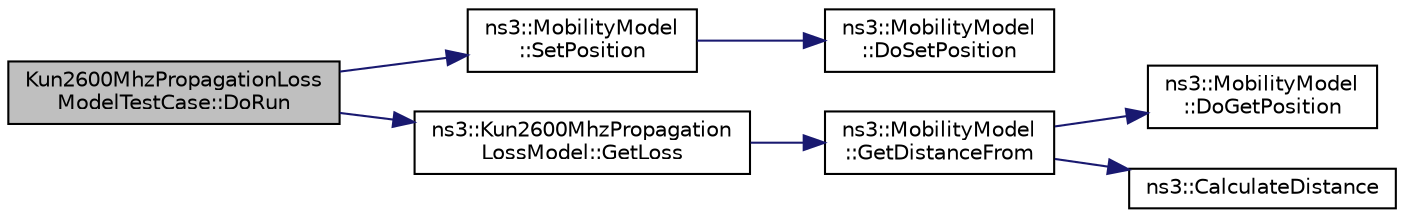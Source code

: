 digraph "Kun2600MhzPropagationLossModelTestCase::DoRun"
{
  edge [fontname="Helvetica",fontsize="10",labelfontname="Helvetica",labelfontsize="10"];
  node [fontname="Helvetica",fontsize="10",shape=record];
  rankdir="LR";
  Node1 [label="Kun2600MhzPropagationLoss\lModelTestCase::DoRun",height=0.2,width=0.4,color="black", fillcolor="grey75", style="filled", fontcolor="black"];
  Node1 -> Node2 [color="midnightblue",fontsize="10",style="solid"];
  Node2 [label="ns3::MobilityModel\l::SetPosition",height=0.2,width=0.4,color="black", fillcolor="white", style="filled",URL="$d4/dc5/classns3_1_1MobilityModel.html#ac584b3d5a309709d2f13ed6ada1e7640"];
  Node2 -> Node3 [color="midnightblue",fontsize="10",style="solid"];
  Node3 [label="ns3::MobilityModel\l::DoSetPosition",height=0.2,width=0.4,color="black", fillcolor="white", style="filled",URL="$d4/dc5/classns3_1_1MobilityModel.html#aa2f52cd86754da71ac649413c049785e"];
  Node1 -> Node4 [color="midnightblue",fontsize="10",style="solid"];
  Node4 [label="ns3::Kun2600MhzPropagation\lLossModel::GetLoss",height=0.2,width=0.4,color="black", fillcolor="white", style="filled",URL="$db/d8c/classns3_1_1Kun2600MhzPropagationLossModel.html#a6ca564e4f91bd979af59431ae2a9e0d8"];
  Node4 -> Node5 [color="midnightblue",fontsize="10",style="solid"];
  Node5 [label="ns3::MobilityModel\l::GetDistanceFrom",height=0.2,width=0.4,color="black", fillcolor="white", style="filled",URL="$d4/dc5/classns3_1_1MobilityModel.html#afa16c20b3c5fd135be075000f0272f31"];
  Node5 -> Node6 [color="midnightblue",fontsize="10",style="solid"];
  Node6 [label="ns3::MobilityModel\l::DoGetPosition",height=0.2,width=0.4,color="black", fillcolor="white", style="filled",URL="$d4/dc5/classns3_1_1MobilityModel.html#a518f70bd8cb78d0031f9a26572434c34"];
  Node5 -> Node7 [color="midnightblue",fontsize="10",style="solid"];
  Node7 [label="ns3::CalculateDistance",height=0.2,width=0.4,color="black", fillcolor="white", style="filled",URL="$d7/d2e/namespacens3.html#aaae60adf695e280c4882ced6041d1628"];
}
